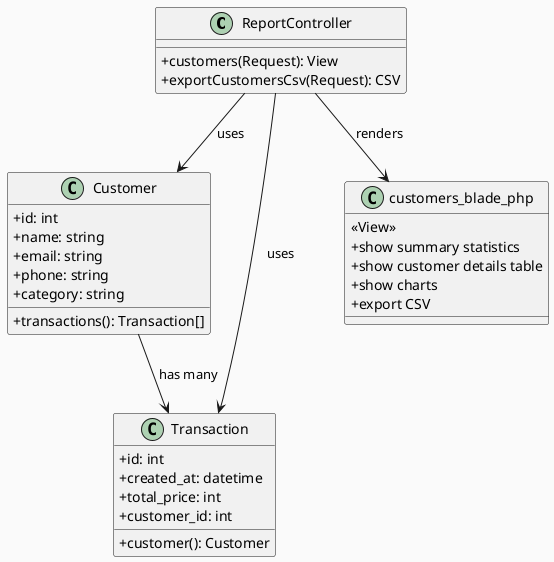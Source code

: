 @startuml CustomerReportClass

skinparam backgroundColor #FAFAFA
skinparam classAttributeIconSize 0

' === CONTROLLER ===
class ReportController {
    +customers(Request): View
    +exportCustomersCsv(Request): CSV
}

' === MODELS ===
class Customer {
    +id: int
    +name: string
    +email: string
    +phone: string
    +category: string
    +transactions(): Transaction[]
}

class Transaction {
    +id: int
    +created_at: datetime
    +total_price: int
    +customer_id: int
    +customer(): Customer
}

' === VIEW ===
class customers_blade_php {
    <<View>>
    +show summary statistics
    +show customer details table
    +show charts
    +export CSV
}

' === RELATIONSHIPS ===
ReportController --> Customer : uses
ReportController --> Transaction : uses
ReportController --> customers_blade_php : renders

Customer --> Transaction : has many

@enduml